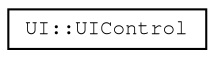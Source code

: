 digraph "Graphical Class Hierarchy"
{
 // LATEX_PDF_SIZE
  edge [fontname="FreeMono",fontsize="10",labelfontname="FreeMono",labelfontsize="10"];
  node [fontname="FreeMono",fontsize="10",shape=record];
  rankdir="LR";
  Node0 [label="UI::UIControl",height=0.2,width=0.4,color="black", fillcolor="white", style="filled",URL="$class_u_i_1_1_u_i_control.html",tooltip=" "];
}
